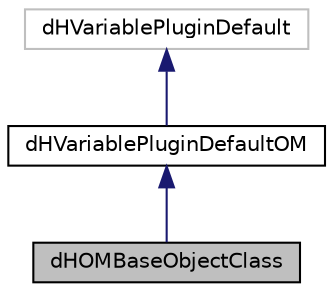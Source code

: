 digraph "dHOMBaseObjectClass"
{
 // LATEX_PDF_SIZE
  edge [fontname="Helvetica",fontsize="10",labelfontname="Helvetica",labelfontsize="10"];
  node [fontname="Helvetica",fontsize="10",shape=record];
  Node1 [label="dHOMBaseObjectClass",height=0.2,width=0.4,color="black", fillcolor="grey75", style="filled", fontcolor="black",tooltip=" "];
  Node2 -> Node1 [dir="back",color="midnightblue",fontsize="10",style="solid",fontname="Helvetica"];
  Node2 [label="dHVariablePluginDefaultOM",height=0.2,width=0.4,color="black", fillcolor="white", style="filled",URL="$classdHVariablePluginDefaultOM.html",tooltip=" "];
  Node3 -> Node2 [dir="back",color="midnightblue",fontsize="10",style="solid",fontname="Helvetica"];
  Node3 [label="dHVariablePluginDefault",height=0.2,width=0.4,color="grey75", fillcolor="white", style="filled",tooltip=" "];
}
